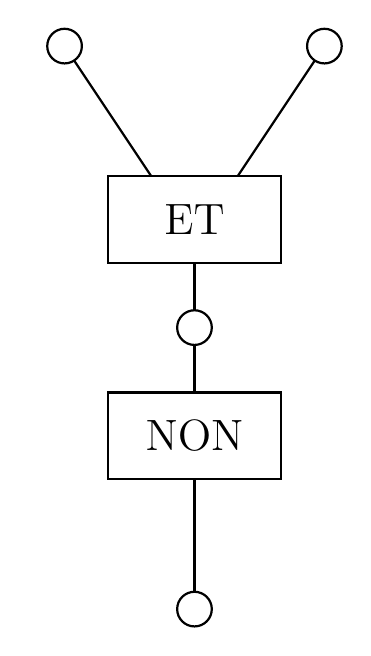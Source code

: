 \def\allume{
\draw[thick,draw,fill=white]  (0,0) circle (0.2); 
 \foreach \i in {0,30,...,330}{
  \draw[thick] (\i:0.25)--(\i:0.4);
 }
}
\def\eteint{
\draw[thick,draw,fill=white]  (0,0) circle (0.2); 
\draw[thick,draw,fill=white]  (0,0)--+(45:0.2)--+(45:-0.2); 
\draw[thick,draw,fill=white]  (0,0)--+(-45:0.2)--+(-45:-0.2); 
}
\begin{tikzpicture}[scale=1.1,every node/.style={transform shape}]

% E T
\draw[thick] (0,0) rectangle (2,1);
\node  at (1,0.5)  {\Large ET};

\draw[thick] (0.5,1)--++(-1,1.5);
\draw[thick] (1.5,1)--++(1,1.5);
\draw[thick] (1,0)--++(0,-1.5);


\draw[thick,draw,fill=white]  (-0.5,2.5) circle (0.2); 
\draw[thick,draw,fill=white]  (2.5,2.5) circle (0.2); 

% NON
\begin{scope}[yshift=-2.5cm]
\draw[thick] (0,0) rectangle (2,1);
\node  at (1,0.5)  {\Large NON};

\draw[thick] (1,1)--++(0,1.5);
\draw[thick] (1,0)--++(0,-1.5);

\draw[thick,draw,fill=white]  (1,1.75) circle (0.2); 
\draw[thick,draw,fill=white]  (1,-1.5) circle (0.2); 

\end{scope}

\end{tikzpicture}
